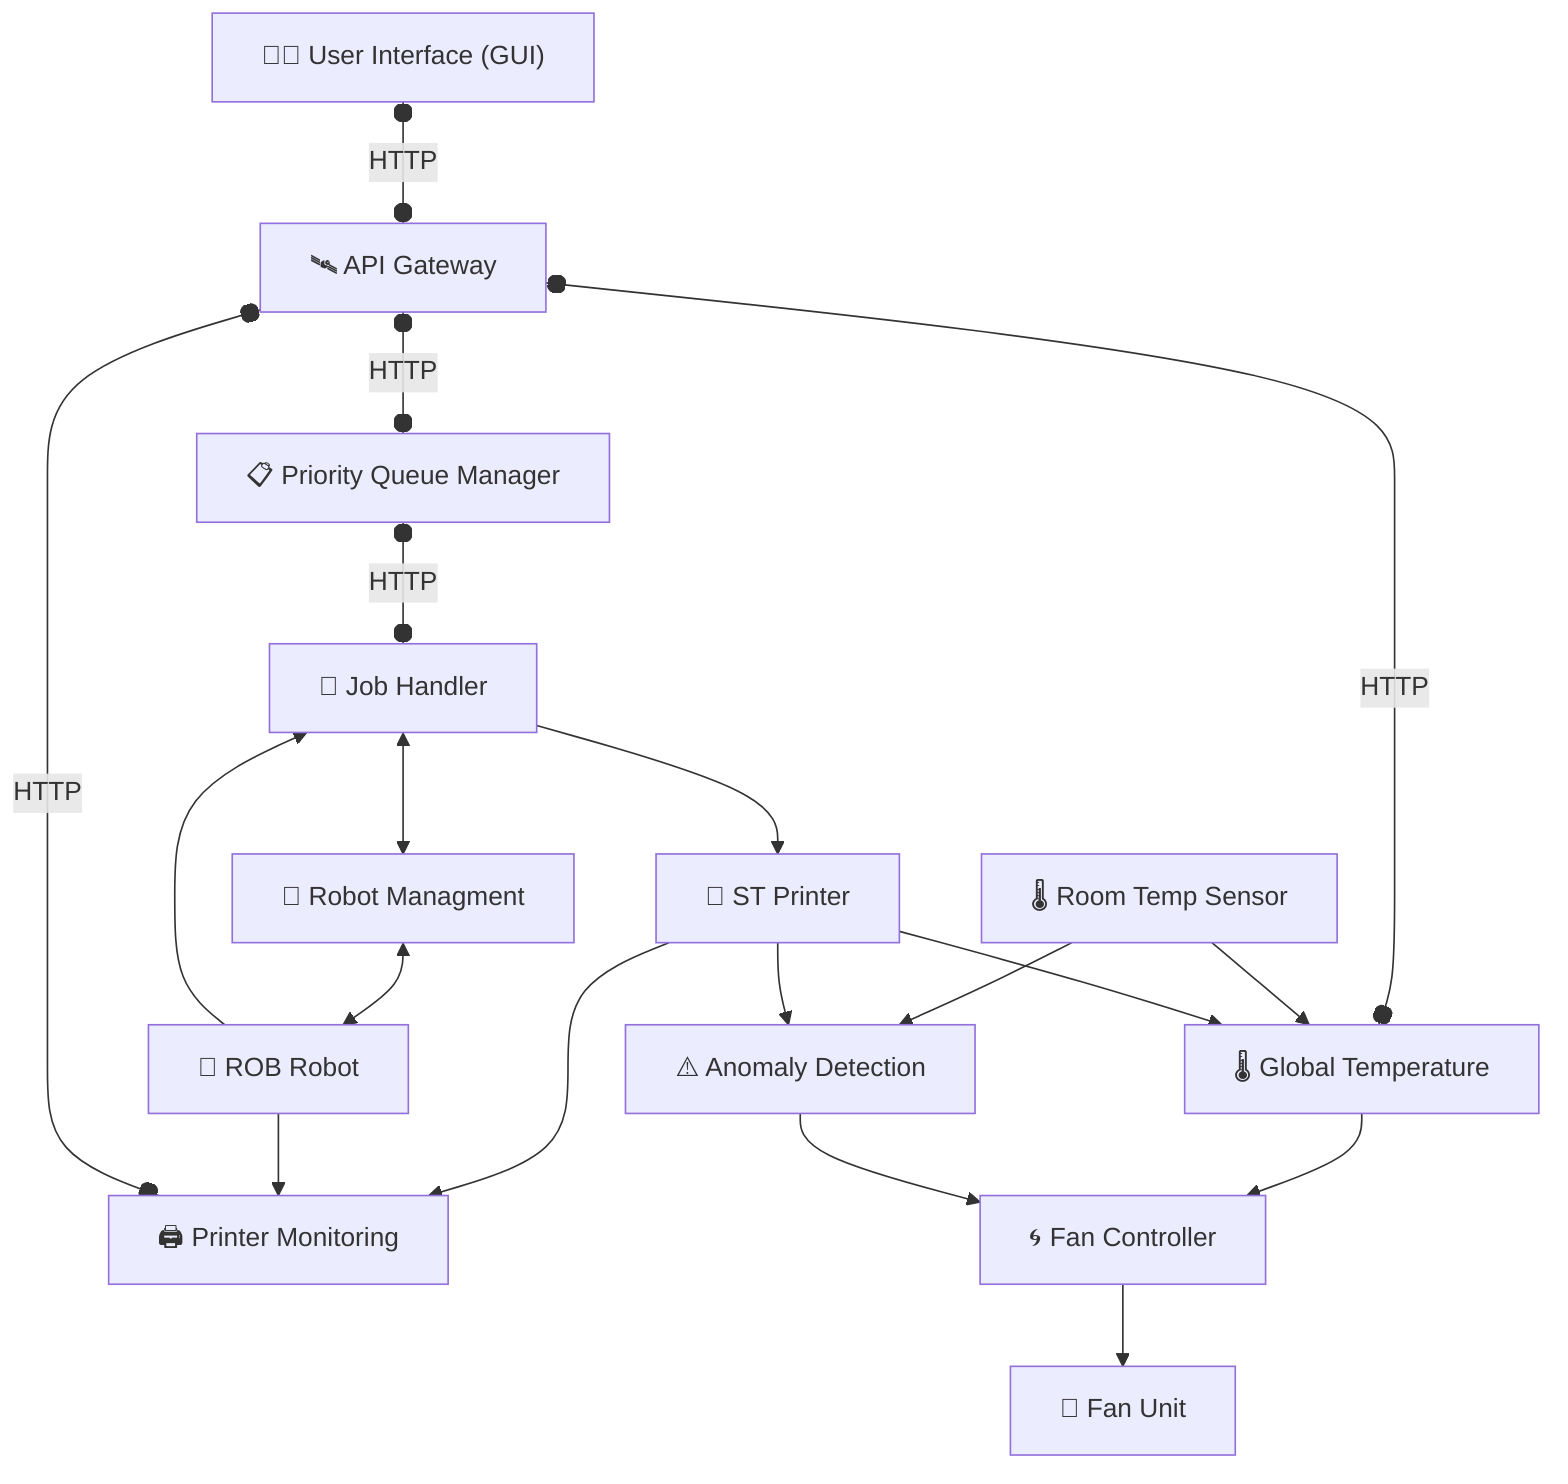 flowchart TB

%% User Interaction Layer
GUI["🧑‍💻 User Interface (GUI)"]

%% HTTP Communication Layer
APIGW["🛰 API Gateway"]
QueueMgr["📋 Priority Queue Manager"]
TempGlobal["🌡 Global Temperature"]
PrinterMon["🖨 Printer Monitoring"]

%% MQTT Communication Layer
JobHandler["🧠 Job Handler"]
Planning["🧭 Robot Managment"]
ST["🧱 ST Printer"]
Anomaly["⚠️ Anomaly Detection"]
FanCtrl["🌀 Fan Controller"]

%% Device Layer (emoji-enhanced)
Robot["🤖 ROB Robot"]
Fan["💨 Fan Unit"]
TempSensor["🌡 Room Temp Sensor"]

%% Data Flow 
GUI o--o|HTTP| APIGW
APIGW o--o|HTTP| QueueMgr
APIGW o--o|HTTP| TempGlobal
QueueMgr o--o|HTTP| JobHandler

TempSensor --> TempGlobal
JobHandler <--> Planning

ST --> TempGlobal 
ST --> PrinterMon
JobHandler --> ST

Planning <--> Robot
Robot --> PrinterMon
Robot --> JobHandler 

APIGW o--o|HTTP| PrinterMon

TempGlobal --> FanCtrl
FanCtrl --> Fan

TempSensor --> Anomaly
ST --> Anomaly
Anomaly --> FanCtrl